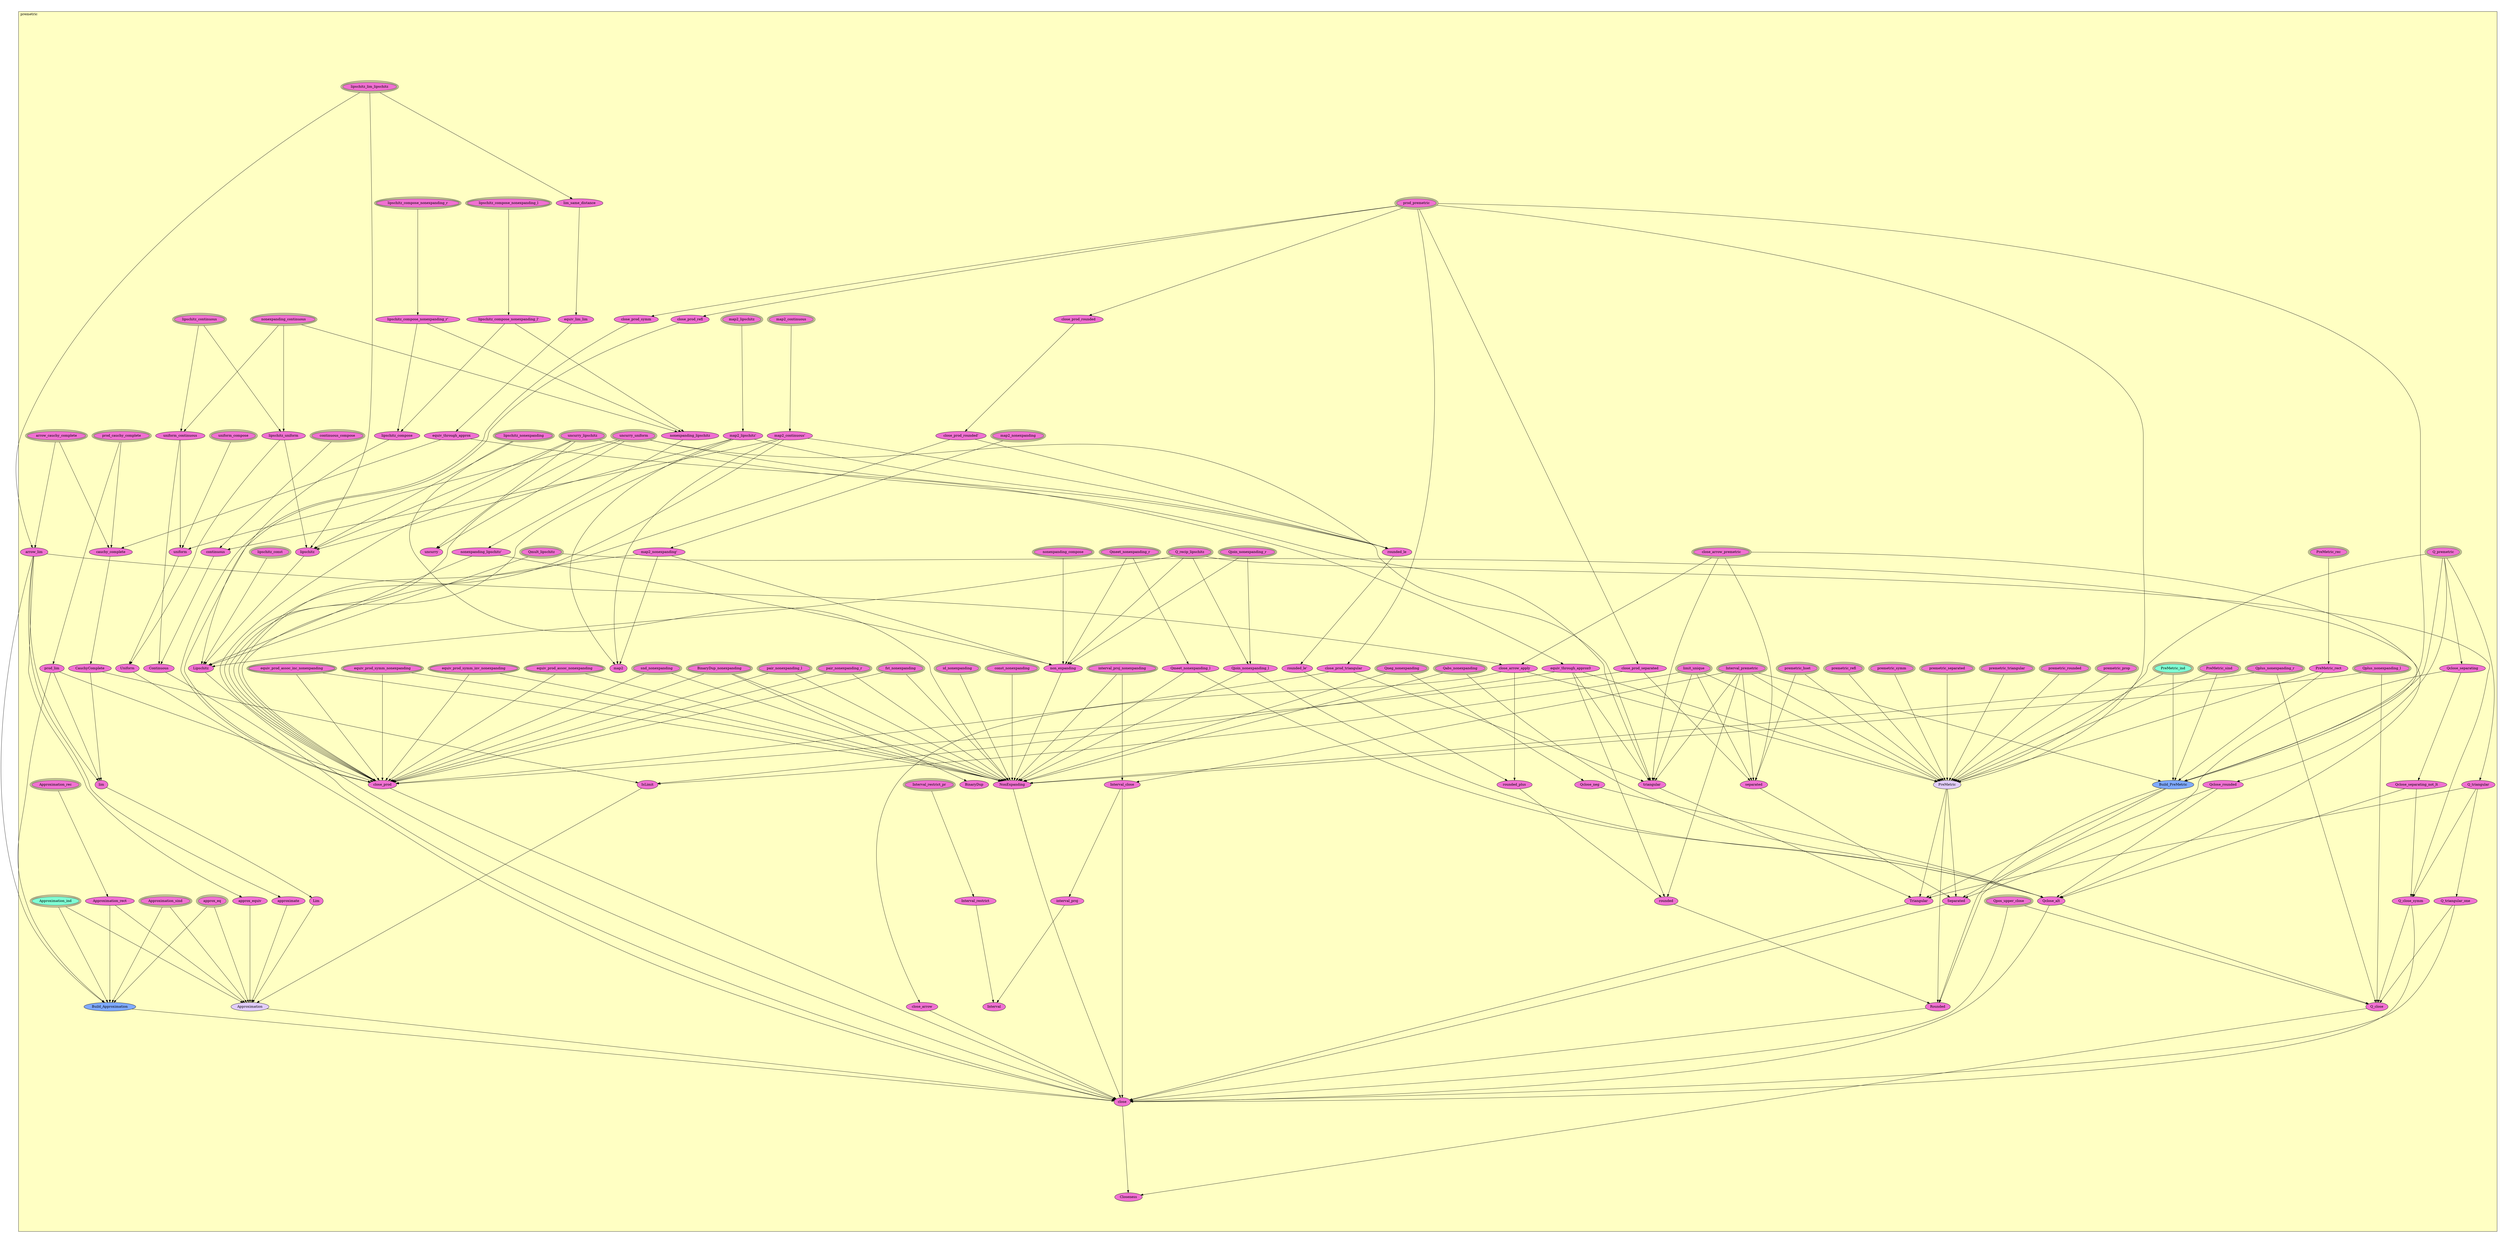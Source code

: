 digraph HoTT_Classes_theory_premetric {
  graph [ratio=0.5]
  node [style=filled]
premetric_Triangular [label="Triangular", URL=<premetric.html#Triangular>, fillcolor="#F070D1"] ;
premetric_separated [label="separated", URL=<premetric.html#separated>, fillcolor="#F070D1"] ;
premetric_lipschitz_lim_lipschitz [label="lipschitz_lim_lipschitz", URL=<premetric.html#lipschitz_lim_lipschitz>, peripheries=3, fillcolor="#F070D1"] ;
premetric_lim_same_distance [label="lim_same_distance", URL=<premetric.html#lim_same_distance>, fillcolor="#F070D1"] ;
premetric_Separated [label="Separated", URL=<premetric.html#Separated>, fillcolor="#F070D1"] ;
premetric_equiv_lim_lim [label="equiv_lim_lim", URL=<premetric.html#equiv_lim_lim>, fillcolor="#F070D1"] ;
premetric_Q_close [label="Q_close", URL=<premetric.html#Q_close>, fillcolor="#F070D1"] ;
premetric_equiv_through_approx [label="equiv_through_approx", URL=<premetric.html#equiv_through_approx>, fillcolor="#F070D1"] ;
premetric_close [label="close", URL=<premetric.html#close>, fillcolor="#F070D1"] ;
premetric_equiv_through_approx0 [label="equiv_through_approx0", URL=<premetric.html#equiv_through_approx0>, fillcolor="#F070D1"] ;
premetric_Closeness [label="Closeness", URL=<premetric.html#Closeness>, fillcolor="#F070D1"] ;
premetric_limit_unique [label="limit_unique", URL=<premetric.html#limit_unique>, peripheries=3, fillcolor="#F070D1"] ;
premetric_Q_recip_lipschitz [label="Q_recip_lipschitz", URL=<premetric.html#Q_recip_lipschitz>, peripheries=3, fillcolor="#F070D1"] ;
premetric_Qpos_upper_close [label="Qpos_upper_close", URL=<premetric.html#Qpos_upper_close>, peripheries=3, fillcolor="#F070D1"] ;
premetric_Qmult_lipschitz [label="Qmult_lipschitz", URL=<premetric.html#Qmult_lipschitz>, peripheries=3, fillcolor="#F070D1"] ;
premetric_Qjoin_nonexpanding_r [label="Qjoin_nonexpanding_r", URL=<premetric.html#Qjoin_nonexpanding_r>, peripheries=3, fillcolor="#F070D1"] ;
premetric_Qjoin_nonexpanding_l [label="Qjoin_nonexpanding_l", URL=<premetric.html#Qjoin_nonexpanding_l>, fillcolor="#F070D1"] ;
premetric_Qmeet_nonexpanding_r [label="Qmeet_nonexpanding_r", URL=<premetric.html#Qmeet_nonexpanding_r>, peripheries=3, fillcolor="#F070D1"] ;
premetric_Qmeet_nonexpanding_l [label="Qmeet_nonexpanding_l", URL=<premetric.html#Qmeet_nonexpanding_l>, fillcolor="#F070D1"] ;
premetric_Qabs_nonexpanding [label="Qabs_nonexpanding", URL=<premetric.html#Qabs_nonexpanding>, peripheries=3, fillcolor="#F070D1"] ;
premetric_Qplus_nonexpanding_r [label="Qplus_nonexpanding_r", URL=<premetric.html#Qplus_nonexpanding_r>, peripheries=3, fillcolor="#F070D1"] ;
premetric_Qplus_nonexpanding_l [label="Qplus_nonexpanding_l", URL=<premetric.html#Qplus_nonexpanding_l>, peripheries=3, fillcolor="#F070D1"] ;
premetric_Qneg_nonexpanding [label="Qneg_nonexpanding", URL=<premetric.html#Qneg_nonexpanding>, peripheries=3, fillcolor="#F070D1"] ;
premetric_Q_premetric [label="Q_premetric", URL=<premetric.html#Q_premetric>, peripheries=3, fillcolor="#F070D1"] ;
premetric_Qclose_rounded [label="Qclose_rounded", URL=<premetric.html#Qclose_rounded>, fillcolor="#F070D1"] ;
premetric_Qclose_separating [label="Qclose_separating", URL=<premetric.html#Qclose_separating>, fillcolor="#F070D1"] ;
premetric_Qclose_separating_not_lt [label="Qclose_separating_not_lt", URL=<premetric.html#Qclose_separating_not_lt>, fillcolor="#F070D1"] ;
premetric_Q_triangular [label="Q_triangular", URL=<premetric.html#Q_triangular>, fillcolor="#F070D1"] ;
premetric_Q_triangular_one [label="Q_triangular_one", URL=<premetric.html#Q_triangular_one>, fillcolor="#F070D1"] ;
premetric_Q_close_symm [label="Q_close_symm", URL=<premetric.html#Q_close_symm>, fillcolor="#F070D1"] ;
premetric_Qclose_neg [label="Qclose_neg", URL=<premetric.html#Qclose_neg>, fillcolor="#F070D1"] ;
premetric_Qclose_alt [label="Qclose_alt", URL=<premetric.html#Qclose_alt>, fillcolor="#F070D1"] ;
premetric_interval_proj_nonexpanding [label="interval_proj_nonexpanding", URL=<premetric.html#interval_proj_nonexpanding>, peripheries=3, fillcolor="#F070D1"] ;
premetric_Interval_premetric [label="Interval_premetric", URL=<premetric.html#Interval_premetric>, peripheries=3, fillcolor="#F070D1"] ;
premetric_Interval_close [label="Interval_close", URL=<premetric.html#Interval_close>, fillcolor="#F070D1"] ;
premetric_Interval_restrict_pr [label="Interval_restrict_pr", URL=<premetric.html#Interval_restrict_pr>, peripheries=3, fillcolor="#F070D1"] ;
premetric_Interval_restrict [label="Interval_restrict", URL=<premetric.html#Interval_restrict>, fillcolor="#F070D1"] ;
premetric_interval_proj [label="interval_proj", URL=<premetric.html#interval_proj>, fillcolor="#F070D1"] ;
premetric_Interval [label="Interval", URL=<premetric.html#Interval>, fillcolor="#F070D1"] ;
premetric_map2_continuous [label="map2_continuous", URL=<premetric.html#map2_continuous>, peripheries=3, fillcolor="#F070D1"] ;
premetric_map2_continuous_ [label="map2_continuous'", URL=<premetric.html#map2_continuous'>, fillcolor="#F070D1"] ;
premetric_map2_lipschitz [label="map2_lipschitz", URL=<premetric.html#map2_lipschitz>, peripheries=3, fillcolor="#F070D1"] ;
premetric_map2_lipschitz_ [label="map2_lipschitz'", URL=<premetric.html#map2_lipschitz'>, fillcolor="#F070D1"] ;
premetric_map2_nonexpanding [label="map2_nonexpanding", URL=<premetric.html#map2_nonexpanding>, peripheries=3, fillcolor="#F070D1"] ;
premetric_map2_nonexpanding_ [label="map2_nonexpanding'", URL=<premetric.html#map2_nonexpanding'>, fillcolor="#F070D1"] ;
premetric_equiv_prod_assoc_inc_nonexpanding [label="equiv_prod_assoc_inc_nonexpanding", URL=<premetric.html#equiv_prod_assoc_inc_nonexpanding>, peripheries=3, fillcolor="#F070D1"] ;
premetric_equiv_prod_assoc_nonexpanding [label="equiv_prod_assoc_nonexpanding", URL=<premetric.html#equiv_prod_assoc_nonexpanding>, peripheries=3, fillcolor="#F070D1"] ;
premetric_equiv_prod_symm_inv_nonexpanding [label="equiv_prod_symm_inv_nonexpanding", URL=<premetric.html#equiv_prod_symm_inv_nonexpanding>, peripheries=3, fillcolor="#F070D1"] ;
premetric_equiv_prod_symm_nonexpanding [label="equiv_prod_symm_nonexpanding", URL=<premetric.html#equiv_prod_symm_nonexpanding>, peripheries=3, fillcolor="#F070D1"] ;
premetric_snd_nonexpanding [label="snd_nonexpanding", URL=<premetric.html#snd_nonexpanding>, peripheries=3, fillcolor="#F070D1"] ;
premetric_fst_nonexpanding [label="fst_nonexpanding", URL=<premetric.html#fst_nonexpanding>, peripheries=3, fillcolor="#F070D1"] ;
premetric_pair_nonexpanding_r [label="pair_nonexpanding_r", URL=<premetric.html#pair_nonexpanding_r>, peripheries=3, fillcolor="#F070D1"] ;
premetric_pair_nonexpanding_l [label="pair_nonexpanding_l", URL=<premetric.html#pair_nonexpanding_l>, peripheries=3, fillcolor="#F070D1"] ;
premetric_uncurry_uniform [label="uncurry_uniform", URL=<premetric.html#uncurry_uniform>, peripheries=3, fillcolor="#F070D1"] ;
premetric_uncurry_lipschitz [label="uncurry_lipschitz", URL=<premetric.html#uncurry_lipschitz>, peripheries=3, fillcolor="#F070D1"] ;
premetric_continuous_compose [label="continuous_compose", URL=<premetric.html#continuous_compose>, peripheries=3, fillcolor="#F070D1"] ;
premetric_uniform_compose [label="uniform_compose", URL=<premetric.html#uniform_compose>, peripheries=3, fillcolor="#F070D1"] ;
premetric_lipschitz_compose_nonexpanding_l [label="lipschitz_compose_nonexpanding_l", URL=<premetric.html#lipschitz_compose_nonexpanding_l>, peripheries=3, fillcolor="#F070D1"] ;
premetric_lipschitz_compose_nonexpanding_l_ [label="lipschitz_compose_nonexpanding_l'", URL=<premetric.html#lipschitz_compose_nonexpanding_l'>, fillcolor="#F070D1"] ;
premetric_lipschitz_compose_nonexpanding_r [label="lipschitz_compose_nonexpanding_r", URL=<premetric.html#lipschitz_compose_nonexpanding_r>, peripheries=3, fillcolor="#F070D1"] ;
premetric_lipschitz_compose_nonexpanding_r_ [label="lipschitz_compose_nonexpanding_r'", URL=<premetric.html#lipschitz_compose_nonexpanding_r'>, fillcolor="#F070D1"] ;
premetric_lipschitz_compose [label="lipschitz_compose", URL=<premetric.html#lipschitz_compose>, fillcolor="#F070D1"] ;
premetric_nonexpanding_compose [label="nonexpanding_compose", URL=<premetric.html#nonexpanding_compose>, peripheries=3, fillcolor="#F070D1"] ;
premetric_nonexpanding_continuous [label="nonexpanding_continuous", URL=<premetric.html#nonexpanding_continuous>, peripheries=3, fillcolor="#F070D1"] ;
premetric_lipschitz_continuous [label="lipschitz_continuous", URL=<premetric.html#lipschitz_continuous>, peripheries=3, fillcolor="#F070D1"] ;
premetric_uniform_continuous [label="uniform_continuous", URL=<premetric.html#uniform_continuous>, fillcolor="#F070D1"] ;
premetric_lipschitz_uniform [label="lipschitz_uniform", URL=<premetric.html#lipschitz_uniform>, fillcolor="#F070D1"] ;
premetric_lipschitz_const [label="lipschitz_const", URL=<premetric.html#lipschitz_const>, peripheries=3, fillcolor="#F070D1"] ;
premetric_const_nonexpanding [label="const_nonexpanding", URL=<premetric.html#const_nonexpanding>, peripheries=3, fillcolor="#F070D1"] ;
premetric_lipschitz_nonexpanding [label="lipschitz_nonexpanding", URL=<premetric.html#lipschitz_nonexpanding>, peripheries=3, fillcolor="#F070D1"] ;
premetric_nonexpanding_lipschitz [label="nonexpanding_lipschitz", URL=<premetric.html#nonexpanding_lipschitz>, fillcolor="#F070D1"] ;
premetric_nonexpanding_lipschitz_ [label="nonexpanding_lipschitz'", URL=<premetric.html#nonexpanding_lipschitz'>, fillcolor="#F070D1"] ;
premetric_BinaryDup_nonexpanding [label="BinaryDup_nonexpanding", URL=<premetric.html#BinaryDup_nonexpanding>, peripheries=3, fillcolor="#F070D1"] ;
premetric_id_nonexpanding [label="id_nonexpanding", URL=<premetric.html#id_nonexpanding>, peripheries=3, fillcolor="#F070D1"] ;
premetric_map2 [label="map2", URL=<premetric.html#map2>, fillcolor="#F070D1"] ;
premetric_uncurry [label="uncurry", URL=<premetric.html#uncurry>, fillcolor="#F070D1"] ;
premetric_BinaryDup [label="BinaryDup", URL=<premetric.html#BinaryDup>, fillcolor="#F070D1"] ;
premetric_continuous [label="continuous", URL=<premetric.html#continuous>, fillcolor="#F070D1"] ;
premetric_Continuous [label="Continuous", URL=<premetric.html#Continuous>, fillcolor="#F070D1"] ;
premetric_uniform [label="uniform", URL=<premetric.html#uniform>, fillcolor="#F070D1"] ;
premetric_Uniform [label="Uniform", URL=<premetric.html#Uniform>, fillcolor="#F070D1"] ;
premetric_lipschitz [label="lipschitz", URL=<premetric.html#lipschitz>, fillcolor="#F070D1"] ;
premetric_Lipschitz [label="Lipschitz", URL=<premetric.html#Lipschitz>, fillcolor="#F070D1"] ;
premetric_non_expanding [label="non_expanding", URL=<premetric.html#non_expanding>, fillcolor="#F070D1"] ;
premetric_NonExpanding [label="NonExpanding", URL=<premetric.html#NonExpanding>, fillcolor="#F070D1"] ;
premetric_arrow_cauchy_complete [label="arrow_cauchy_complete", URL=<premetric.html#arrow_cauchy_complete>, peripheries=3, fillcolor="#F070D1"] ;
premetric_arrow_lim [label="arrow_lim", URL=<premetric.html#arrow_lim>, fillcolor="#F070D1"] ;
premetric_close_arrow_premetric [label="close_arrow_premetric", URL=<premetric.html#close_arrow_premetric>, peripheries=3, fillcolor="#F070D1"] ;
premetric_close_arrow_apply [label="close_arrow_apply", URL=<premetric.html#close_arrow_apply>, fillcolor="#F070D1"] ;
premetric_close_arrow [label="close_arrow", URL=<premetric.html#close_arrow>, fillcolor="#F070D1"] ;
premetric_prod_cauchy_complete [label="prod_cauchy_complete", URL=<premetric.html#prod_cauchy_complete>, peripheries=3, fillcolor="#F070D1"] ;
premetric_prod_lim [label="prod_lim", URL=<premetric.html#prod_lim>, fillcolor="#F070D1"] ;
premetric_prod_premetric [label="prod_premetric", URL=<premetric.html#prod_premetric>, peripheries=3, fillcolor="#F070D1"] ;
premetric_close_prod_rounded [label="close_prod_rounded", URL=<premetric.html#close_prod_rounded>, fillcolor="#F070D1"] ;
premetric_close_prod_rounded_ [label="close_prod_rounded'", URL=<premetric.html#close_prod_rounded'>, fillcolor="#F070D1"] ;
premetric_close_prod_triangular [label="close_prod_triangular", URL=<premetric.html#close_prod_triangular>, fillcolor="#F070D1"] ;
premetric_close_prod_separated [label="close_prod_separated", URL=<premetric.html#close_prod_separated>, fillcolor="#F070D1"] ;
premetric_close_prod_symm [label="close_prod_symm", URL=<premetric.html#close_prod_symm>, fillcolor="#F070D1"] ;
premetric_close_prod_refl [label="close_prod_refl", URL=<premetric.html#close_prod_refl>, fillcolor="#F070D1"] ;
premetric_close_prod [label="close_prod", URL=<premetric.html#close_prod>, fillcolor="#F070D1"] ;
premetric_rounded_le [label="rounded_le", URL=<premetric.html#rounded_le>, fillcolor="#F070D1"] ;
premetric_rounded_le_ [label="rounded_le'", URL=<premetric.html#rounded_le'>, fillcolor="#F070D1"] ;
premetric_rounded_plus [label="rounded_plus", URL=<premetric.html#rounded_plus>, fillcolor="#F070D1"] ;
premetric_cauchy_complete [label="cauchy_complete", URL=<premetric.html#cauchy_complete>, fillcolor="#F070D1"] ;
premetric_CauchyComplete [label="CauchyComplete", URL=<premetric.html#CauchyComplete>, fillcolor="#F070D1"] ;
premetric_lim [label="lim", URL=<premetric.html#lim>, fillcolor="#F070D1"] ;
premetric_Lim [label="Lim", URL=<premetric.html#Lim>, fillcolor="#F070D1"] ;
premetric_IsLimit [label="IsLimit", URL=<premetric.html#IsLimit>, fillcolor="#F070D1"] ;
premetric_approx_eq [label="approx_eq", URL=<premetric.html#approx_eq>, peripheries=3, fillcolor="#F070D1"] ;
premetric_approx_equiv [label="approx_equiv", URL=<premetric.html#approx_equiv>, fillcolor="#F070D1"] ;
premetric_approximate [label="approximate", URL=<premetric.html#approximate>, fillcolor="#F070D1"] ;
premetric_Approximation_sind [label="Approximation_sind", URL=<premetric.html#Approximation_sind>, peripheries=3, fillcolor="#F070D1"] ;
premetric_Approximation_rec [label="Approximation_rec", URL=<premetric.html#Approximation_rec>, peripheries=3, fillcolor="#F070D1"] ;
premetric_Approximation_ind [label="Approximation_ind", URL=<premetric.html#Approximation_ind>, peripheries=3, fillcolor="#7FFFD4"] ;
premetric_Approximation_rect [label="Approximation_rect", URL=<premetric.html#Approximation_rect>, fillcolor="#F070D1"] ;
premetric_Build_Approximation [label="Build_Approximation", URL=<premetric.html#Build_Approximation>, fillcolor="#7FAAFF"] ;
premetric_Approximation [label="Approximation", URL=<premetric.html#Approximation>, fillcolor="#E2CDFA"] ;
premetric_premetric_hset [label="premetric_hset", URL=<premetric.html#premetric_hset>, peripheries=3, fillcolor="#F070D1"] ;
premetric_premetric_rounded [label="premetric_rounded", URL=<premetric.html#premetric_rounded>, peripheries=3, fillcolor="#F070D1"] ;
premetric_premetric_triangular [label="premetric_triangular", URL=<premetric.html#premetric_triangular>, peripheries=3, fillcolor="#F070D1"] ;
premetric_premetric_separated [label="premetric_separated", URL=<premetric.html#premetric_separated>, peripheries=3, fillcolor="#F070D1"] ;
premetric_premetric_symm [label="premetric_symm", URL=<premetric.html#premetric_symm>, peripheries=3, fillcolor="#F070D1"] ;
premetric_premetric_refl [label="premetric_refl", URL=<premetric.html#premetric_refl>, peripheries=3, fillcolor="#F070D1"] ;
premetric_premetric_prop [label="premetric_prop", URL=<premetric.html#premetric_prop>, peripheries=3, fillcolor="#F070D1"] ;
premetric_PreMetric_sind [label="PreMetric_sind", URL=<premetric.html#PreMetric_sind>, peripheries=3, fillcolor="#F070D1"] ;
premetric_PreMetric_rec [label="PreMetric_rec", URL=<premetric.html#PreMetric_rec>, peripheries=3, fillcolor="#F070D1"] ;
premetric_PreMetric_ind [label="PreMetric_ind", URL=<premetric.html#PreMetric_ind>, peripheries=3, fillcolor="#7FFFD4"] ;
premetric_PreMetric_rect [label="PreMetric_rect", URL=<premetric.html#PreMetric_rect>, fillcolor="#F070D1"] ;
premetric_Build_PreMetric [label="Build_PreMetric", URL=<premetric.html#Build_PreMetric>, fillcolor="#7FAAFF"] ;
premetric_PreMetric [label="PreMetric", URL=<premetric.html#PreMetric>, fillcolor="#E2CDFA"] ;
premetric_rounded [label="rounded", URL=<premetric.html#rounded>, fillcolor="#F070D1"] ;
premetric_Rounded [label="Rounded", URL=<premetric.html#Rounded>, fillcolor="#F070D1"] ;
premetric_triangular [label="triangular", URL=<premetric.html#triangular>, fillcolor="#F070D1"] ;
  premetric_Triangular -> premetric_close [] ;
  premetric_separated -> premetric_Separated [] ;
  premetric_lipschitz_lim_lipschitz -> premetric_lim_same_distance [] ;
  premetric_lipschitz_lim_lipschitz -> premetric_lipschitz [] ;
  premetric_lipschitz_lim_lipschitz -> premetric_arrow_lim [] ;
  premetric_lim_same_distance -> premetric_equiv_lim_lim [] ;
  premetric_Separated -> premetric_close [] ;
  premetric_equiv_lim_lim -> premetric_equiv_through_approx [] ;
  premetric_Q_close -> premetric_Closeness [] ;
  premetric_equiv_through_approx -> premetric_equiv_through_approx0 [] ;
  premetric_equiv_through_approx -> premetric_cauchy_complete [] ;
  premetric_close -> premetric_Closeness [] ;
  premetric_equiv_through_approx0 -> premetric_IsLimit [] ;
  premetric_equiv_through_approx0 -> premetric_PreMetric [] ;
  premetric_equiv_through_approx0 -> premetric_rounded [] ;
  premetric_equiv_through_approx0 -> premetric_triangular [] ;
  premetric_limit_unique -> premetric_IsLimit [] ;
  premetric_limit_unique -> premetric_PreMetric [] ;
  premetric_limit_unique -> premetric_triangular [] ;
  premetric_limit_unique -> premetric_separated [] ;
  premetric_Q_recip_lipschitz -> premetric_Qjoin_nonexpanding_l [] ;
  premetric_Q_recip_lipschitz -> premetric_Q_close_symm [] ;
  premetric_Q_recip_lipschitz -> premetric_Lipschitz [] ;
  premetric_Q_recip_lipschitz -> premetric_non_expanding [] ;
  premetric_Qpos_upper_close -> premetric_Q_close [] ;
  premetric_Qpos_upper_close -> premetric_close [] ;
  premetric_Qmult_lipschitz -> premetric_Qclose_alt [] ;
  premetric_Qmult_lipschitz -> premetric_Lipschitz [] ;
  premetric_Qjoin_nonexpanding_r -> premetric_Qjoin_nonexpanding_l [] ;
  premetric_Qjoin_nonexpanding_r -> premetric_non_expanding [] ;
  premetric_Qjoin_nonexpanding_l -> premetric_Qclose_alt [] ;
  premetric_Qjoin_nonexpanding_l -> premetric_NonExpanding [] ;
  premetric_Qmeet_nonexpanding_r -> premetric_Qmeet_nonexpanding_l [] ;
  premetric_Qmeet_nonexpanding_r -> premetric_non_expanding [] ;
  premetric_Qmeet_nonexpanding_l -> premetric_Qclose_alt [] ;
  premetric_Qmeet_nonexpanding_l -> premetric_NonExpanding [] ;
  premetric_Qabs_nonexpanding -> premetric_Qclose_alt [] ;
  premetric_Qabs_nonexpanding -> premetric_NonExpanding [] ;
  premetric_Qplus_nonexpanding_r -> premetric_NonExpanding [] ;
  premetric_Qplus_nonexpanding_r -> premetric_Q_close [] ;
  premetric_Qplus_nonexpanding_l -> premetric_NonExpanding [] ;
  premetric_Qplus_nonexpanding_l -> premetric_Q_close [] ;
  premetric_Qneg_nonexpanding -> premetric_Qclose_neg [] ;
  premetric_Qneg_nonexpanding -> premetric_NonExpanding [] ;
  premetric_Q_premetric -> premetric_Qclose_rounded [] ;
  premetric_Q_premetric -> premetric_Qclose_separating [] ;
  premetric_Q_premetric -> premetric_Q_triangular [] ;
  premetric_Q_premetric -> premetric_Build_PreMetric [] ;
  premetric_Q_premetric -> premetric_PreMetric [] ;
  premetric_Qclose_rounded -> premetric_Qclose_alt [] ;
  premetric_Qclose_rounded -> premetric_Rounded [] ;
  premetric_Qclose_separating -> premetric_Qclose_separating_not_lt [] ;
  premetric_Qclose_separating -> premetric_Separated [] ;
  premetric_Qclose_separating_not_lt -> premetric_Q_close_symm [] ;
  premetric_Qclose_separating_not_lt -> premetric_Qclose_alt [] ;
  premetric_Q_triangular -> premetric_Q_triangular_one [] ;
  premetric_Q_triangular -> premetric_Q_close_symm [] ;
  premetric_Q_triangular -> premetric_Triangular [] ;
  premetric_Q_triangular_one -> premetric_Q_close [] ;
  premetric_Q_triangular_one -> premetric_close [] ;
  premetric_Q_close_symm -> premetric_Q_close [] ;
  premetric_Q_close_symm -> premetric_close [] ;
  premetric_Qclose_neg -> premetric_Qclose_alt [] ;
  premetric_Qclose_alt -> premetric_Q_close [] ;
  premetric_Qclose_alt -> premetric_close [] ;
  premetric_interval_proj_nonexpanding -> premetric_Interval_close [] ;
  premetric_interval_proj_nonexpanding -> premetric_NonExpanding [] ;
  premetric_Interval_premetric -> premetric_Interval_close [] ;
  premetric_Interval_premetric -> premetric_Build_PreMetric [] ;
  premetric_Interval_premetric -> premetric_PreMetric [] ;
  premetric_Interval_premetric -> premetric_rounded [] ;
  premetric_Interval_premetric -> premetric_triangular [] ;
  premetric_Interval_premetric -> premetric_separated [] ;
  premetric_Interval_close -> premetric_interval_proj [] ;
  premetric_Interval_close -> premetric_close [] ;
  premetric_Interval_restrict_pr -> premetric_Interval_restrict [] ;
  premetric_Interval_restrict -> premetric_Interval [] ;
  premetric_interval_proj -> premetric_Interval [] ;
  premetric_map2_continuous -> premetric_map2_continuous_ [] ;
  premetric_map2_continuous_ -> premetric_map2 [] ;
  premetric_map2_continuous_ -> premetric_continuous [] ;
  premetric_map2_continuous_ -> premetric_close_prod [] ;
  premetric_map2_continuous_ -> premetric_rounded_le [] ;
  premetric_map2_lipschitz -> premetric_map2_lipschitz_ [] ;
  premetric_map2_lipschitz_ -> premetric_map2 [] ;
  premetric_map2_lipschitz_ -> premetric_lipschitz [] ;
  premetric_map2_lipschitz_ -> premetric_close_prod [] ;
  premetric_map2_lipschitz_ -> premetric_rounded_le [] ;
  premetric_map2_nonexpanding -> premetric_map2_nonexpanding_ [] ;
  premetric_map2_nonexpanding_ -> premetric_map2 [] ;
  premetric_map2_nonexpanding_ -> premetric_non_expanding [] ;
  premetric_map2_nonexpanding_ -> premetric_close_prod [] ;
  premetric_equiv_prod_assoc_inc_nonexpanding -> premetric_NonExpanding [] ;
  premetric_equiv_prod_assoc_inc_nonexpanding -> premetric_close_prod [] ;
  premetric_equiv_prod_assoc_nonexpanding -> premetric_NonExpanding [] ;
  premetric_equiv_prod_assoc_nonexpanding -> premetric_close_prod [] ;
  premetric_equiv_prod_symm_inv_nonexpanding -> premetric_NonExpanding [] ;
  premetric_equiv_prod_symm_inv_nonexpanding -> premetric_close_prod [] ;
  premetric_equiv_prod_symm_nonexpanding -> premetric_NonExpanding [] ;
  premetric_equiv_prod_symm_nonexpanding -> premetric_close_prod [] ;
  premetric_snd_nonexpanding -> premetric_NonExpanding [] ;
  premetric_snd_nonexpanding -> premetric_close_prod [] ;
  premetric_fst_nonexpanding -> premetric_NonExpanding [] ;
  premetric_fst_nonexpanding -> premetric_close_prod [] ;
  premetric_pair_nonexpanding_r -> premetric_NonExpanding [] ;
  premetric_pair_nonexpanding_r -> premetric_close_prod [] ;
  premetric_pair_nonexpanding_l -> premetric_NonExpanding [] ;
  premetric_pair_nonexpanding_l -> premetric_close_prod [] ;
  premetric_uncurry_uniform -> premetric_uncurry [] ;
  premetric_uncurry_uniform -> premetric_uniform [] ;
  premetric_uncurry_uniform -> premetric_close_prod [] ;
  premetric_uncurry_uniform -> premetric_rounded_le [] ;
  premetric_uncurry_uniform -> premetric_triangular [] ;
  premetric_uncurry_lipschitz -> premetric_uncurry [] ;
  premetric_uncurry_lipschitz -> premetric_lipschitz [] ;
  premetric_uncurry_lipschitz -> premetric_close_prod [] ;
  premetric_uncurry_lipschitz -> premetric_triangular [] ;
  premetric_continuous_compose -> premetric_continuous [] ;
  premetric_uniform_compose -> premetric_uniform [] ;
  premetric_lipschitz_compose_nonexpanding_l -> premetric_lipschitz_compose_nonexpanding_l_ [] ;
  premetric_lipschitz_compose_nonexpanding_l_ -> premetric_lipschitz_compose [] ;
  premetric_lipschitz_compose_nonexpanding_l_ -> premetric_nonexpanding_lipschitz [] ;
  premetric_lipschitz_compose_nonexpanding_r -> premetric_lipschitz_compose_nonexpanding_r_ [] ;
  premetric_lipschitz_compose_nonexpanding_r_ -> premetric_lipschitz_compose [] ;
  premetric_lipschitz_compose_nonexpanding_r_ -> premetric_nonexpanding_lipschitz [] ;
  premetric_lipschitz_compose -> premetric_Lipschitz [] ;
  premetric_nonexpanding_compose -> premetric_non_expanding [] ;
  premetric_nonexpanding_continuous -> premetric_uniform_continuous [] ;
  premetric_nonexpanding_continuous -> premetric_lipschitz_uniform [] ;
  premetric_nonexpanding_continuous -> premetric_nonexpanding_lipschitz [] ;
  premetric_lipschitz_continuous -> premetric_uniform_continuous [] ;
  premetric_lipschitz_continuous -> premetric_lipschitz_uniform [] ;
  premetric_uniform_continuous -> premetric_Continuous [] ;
  premetric_uniform_continuous -> premetric_uniform [] ;
  premetric_lipschitz_uniform -> premetric_Uniform [] ;
  premetric_lipschitz_uniform -> premetric_lipschitz [] ;
  premetric_lipschitz_const -> premetric_Lipschitz [] ;
  premetric_const_nonexpanding -> premetric_NonExpanding [] ;
  premetric_lipschitz_nonexpanding -> premetric_lipschitz [] ;
  premetric_lipschitz_nonexpanding -> premetric_NonExpanding [] ;
  premetric_nonexpanding_lipschitz -> premetric_nonexpanding_lipschitz_ [] ;
  premetric_nonexpanding_lipschitz_ -> premetric_Lipschitz [] ;
  premetric_nonexpanding_lipschitz_ -> premetric_non_expanding [] ;
  premetric_BinaryDup_nonexpanding -> premetric_BinaryDup [] ;
  premetric_BinaryDup_nonexpanding -> premetric_NonExpanding [] ;
  premetric_BinaryDup_nonexpanding -> premetric_close_prod [] ;
  premetric_id_nonexpanding -> premetric_NonExpanding [] ;
  premetric_continuous -> premetric_Continuous [] ;
  premetric_Continuous -> premetric_close [] ;
  premetric_uniform -> premetric_Uniform [] ;
  premetric_Uniform -> premetric_close [] ;
  premetric_lipschitz -> premetric_Lipschitz [] ;
  premetric_Lipschitz -> premetric_close [] ;
  premetric_non_expanding -> premetric_NonExpanding [] ;
  premetric_NonExpanding -> premetric_close [] ;
  premetric_arrow_cauchy_complete -> premetric_arrow_lim [] ;
  premetric_arrow_cauchy_complete -> premetric_cauchy_complete [] ;
  premetric_arrow_lim -> premetric_close_arrow_apply [] ;
  premetric_arrow_lim -> premetric_lim [] ;
  premetric_arrow_lim -> premetric_approx_equiv [] ;
  premetric_arrow_lim -> premetric_approximate [] ;
  premetric_arrow_lim -> premetric_Build_Approximation [] ;
  premetric_close_arrow_premetric -> premetric_close_arrow_apply [] ;
  premetric_close_arrow_premetric -> premetric_Build_PreMetric [] ;
  premetric_close_arrow_premetric -> premetric_triangular [] ;
  premetric_close_arrow_premetric -> premetric_separated [] ;
  premetric_close_arrow_apply -> premetric_close_arrow [] ;
  premetric_close_arrow_apply -> premetric_rounded_plus [] ;
  premetric_close_arrow_apply -> premetric_PreMetric [] ;
  premetric_close_arrow -> premetric_close [] ;
  premetric_prod_cauchy_complete -> premetric_prod_lim [] ;
  premetric_prod_cauchy_complete -> premetric_cauchy_complete [] ;
  premetric_prod_lim -> premetric_close_prod [] ;
  premetric_prod_lim -> premetric_lim [] ;
  premetric_prod_lim -> premetric_Build_Approximation [] ;
  premetric_prod_premetric -> premetric_close_prod_rounded [] ;
  premetric_prod_premetric -> premetric_close_prod_triangular [] ;
  premetric_prod_premetric -> premetric_close_prod_separated [] ;
  premetric_prod_premetric -> premetric_close_prod_symm [] ;
  premetric_prod_premetric -> premetric_close_prod_refl [] ;
  premetric_prod_premetric -> premetric_Build_PreMetric [] ;
  premetric_prod_premetric -> premetric_PreMetric [] ;
  premetric_close_prod_rounded -> premetric_close_prod_rounded_ [] ;
  premetric_close_prod_rounded_ -> premetric_close_prod [] ;
  premetric_close_prod_rounded_ -> premetric_rounded_le [] ;
  premetric_close_prod_triangular -> premetric_close_prod [] ;
  premetric_close_prod_triangular -> premetric_triangular [] ;
  premetric_close_prod_separated -> premetric_close_prod [] ;
  premetric_close_prod_separated -> premetric_separated [] ;
  premetric_close_prod_symm -> premetric_close_prod [] ;
  premetric_close_prod_refl -> premetric_close_prod [] ;
  premetric_close_prod -> premetric_close [] ;
  premetric_rounded_le -> premetric_rounded_le_ [] ;
  premetric_rounded_le_ -> premetric_rounded_plus [] ;
  premetric_rounded_plus -> premetric_rounded [] ;
  premetric_cauchy_complete -> premetric_CauchyComplete [] ;
  premetric_CauchyComplete -> premetric_lim [] ;
  premetric_CauchyComplete -> premetric_IsLimit [] ;
  premetric_lim -> premetric_Lim [] ;
  premetric_Lim -> premetric_Approximation [] ;
  premetric_IsLimit -> premetric_Approximation [] ;
  premetric_approx_eq -> premetric_Build_Approximation [] ;
  premetric_approx_eq -> premetric_Approximation [] ;
  premetric_approx_equiv -> premetric_Approximation [] ;
  premetric_approximate -> premetric_Approximation [] ;
  premetric_Approximation_sind -> premetric_Build_Approximation [] ;
  premetric_Approximation_sind -> premetric_Approximation [] ;
  premetric_Approximation_rec -> premetric_Approximation_rect [] ;
  premetric_Approximation_ind -> premetric_Build_Approximation [] ;
  premetric_Approximation_ind -> premetric_Approximation [] ;
  premetric_Approximation_rect -> premetric_Build_Approximation [] ;
  premetric_Approximation_rect -> premetric_Approximation [] ;
  premetric_Build_Approximation -> premetric_close [] ;
  premetric_Approximation -> premetric_close [] ;
  premetric_premetric_hset -> premetric_PreMetric [] ;
  premetric_premetric_hset -> premetric_separated [] ;
  premetric_premetric_rounded -> premetric_PreMetric [] ;
  premetric_premetric_triangular -> premetric_PreMetric [] ;
  premetric_premetric_separated -> premetric_PreMetric [] ;
  premetric_premetric_symm -> premetric_PreMetric [] ;
  premetric_premetric_refl -> premetric_PreMetric [] ;
  premetric_premetric_prop -> premetric_PreMetric [] ;
  premetric_PreMetric_sind -> premetric_Build_PreMetric [] ;
  premetric_PreMetric_sind -> premetric_PreMetric [] ;
  premetric_PreMetric_rec -> premetric_PreMetric_rect [] ;
  premetric_PreMetric_ind -> premetric_Build_PreMetric [] ;
  premetric_PreMetric_ind -> premetric_PreMetric [] ;
  premetric_PreMetric_rect -> premetric_Build_PreMetric [] ;
  premetric_PreMetric_rect -> premetric_PreMetric [] ;
  premetric_Build_PreMetric -> premetric_Rounded [] ;
  premetric_Build_PreMetric -> premetric_Triangular [] ;
  premetric_Build_PreMetric -> premetric_Separated [] ;
  premetric_PreMetric -> premetric_Rounded [] ;
  premetric_PreMetric -> premetric_Triangular [] ;
  premetric_PreMetric -> premetric_Separated [] ;
  premetric_rounded -> premetric_Rounded [] ;
  premetric_Rounded -> premetric_close [] ;
  premetric_triangular -> premetric_Triangular [] ;
subgraph cluster_premetric { label="premetric"; fillcolor="#FFFFC3"; labeljust=l; style=filled 
premetric_triangular; premetric_Rounded; premetric_rounded; premetric_PreMetric; premetric_Build_PreMetric; premetric_PreMetric_rect; premetric_PreMetric_ind; premetric_PreMetric_rec; premetric_PreMetric_sind; premetric_premetric_prop; premetric_premetric_refl; premetric_premetric_symm; premetric_premetric_separated; premetric_premetric_triangular; premetric_premetric_rounded; premetric_premetric_hset; premetric_Approximation; premetric_Build_Approximation; premetric_Approximation_rect; premetric_Approximation_ind; premetric_Approximation_rec; premetric_Approximation_sind; premetric_approximate; premetric_approx_equiv; premetric_approx_eq; premetric_IsLimit; premetric_Lim; premetric_lim; premetric_CauchyComplete; premetric_cauchy_complete; premetric_rounded_plus; premetric_rounded_le_; premetric_rounded_le; premetric_close_prod; premetric_close_prod_refl; premetric_close_prod_symm; premetric_close_prod_separated; premetric_close_prod_triangular; premetric_close_prod_rounded_; premetric_close_prod_rounded; premetric_prod_premetric; premetric_prod_lim; premetric_prod_cauchy_complete; premetric_close_arrow; premetric_close_arrow_apply; premetric_close_arrow_premetric; premetric_arrow_lim; premetric_arrow_cauchy_complete; premetric_NonExpanding; premetric_non_expanding; premetric_Lipschitz; premetric_lipschitz; premetric_Uniform; premetric_uniform; premetric_Continuous; premetric_continuous; premetric_BinaryDup; premetric_uncurry; premetric_map2; premetric_id_nonexpanding; premetric_BinaryDup_nonexpanding; premetric_nonexpanding_lipschitz_; premetric_nonexpanding_lipschitz; premetric_lipschitz_nonexpanding; premetric_const_nonexpanding; premetric_lipschitz_const; premetric_lipschitz_uniform; premetric_uniform_continuous; premetric_lipschitz_continuous; premetric_nonexpanding_continuous; premetric_nonexpanding_compose; premetric_lipschitz_compose; premetric_lipschitz_compose_nonexpanding_r_; premetric_lipschitz_compose_nonexpanding_r; premetric_lipschitz_compose_nonexpanding_l_; premetric_lipschitz_compose_nonexpanding_l; premetric_uniform_compose; premetric_continuous_compose; premetric_uncurry_lipschitz; premetric_uncurry_uniform; premetric_pair_nonexpanding_l; premetric_pair_nonexpanding_r; premetric_fst_nonexpanding; premetric_snd_nonexpanding; premetric_equiv_prod_symm_nonexpanding; premetric_equiv_prod_symm_inv_nonexpanding; premetric_equiv_prod_assoc_nonexpanding; premetric_equiv_prod_assoc_inc_nonexpanding; premetric_map2_nonexpanding_; premetric_map2_nonexpanding; premetric_map2_lipschitz_; premetric_map2_lipschitz; premetric_map2_continuous_; premetric_map2_continuous; premetric_Interval; premetric_interval_proj; premetric_Interval_restrict; premetric_Interval_restrict_pr; premetric_Interval_close; premetric_Interval_premetric; premetric_interval_proj_nonexpanding; premetric_Qclose_alt; premetric_Qclose_neg; premetric_Q_close_symm; premetric_Q_triangular_one; premetric_Q_triangular; premetric_Qclose_separating_not_lt; premetric_Qclose_separating; premetric_Qclose_rounded; premetric_Q_premetric; premetric_Qneg_nonexpanding; premetric_Qplus_nonexpanding_l; premetric_Qplus_nonexpanding_r; premetric_Qabs_nonexpanding; premetric_Qmeet_nonexpanding_l; premetric_Qmeet_nonexpanding_r; premetric_Qjoin_nonexpanding_l; premetric_Qjoin_nonexpanding_r; premetric_Qmult_lipschitz; premetric_Qpos_upper_close; premetric_Q_recip_lipschitz; premetric_limit_unique; premetric_Closeness; premetric_equiv_through_approx0; premetric_close; premetric_equiv_through_approx; premetric_Q_close; premetric_equiv_lim_lim; premetric_Separated; premetric_lim_same_distance; premetric_lipschitz_lim_lipschitz; premetric_separated; premetric_Triangular; };
} /* END */
